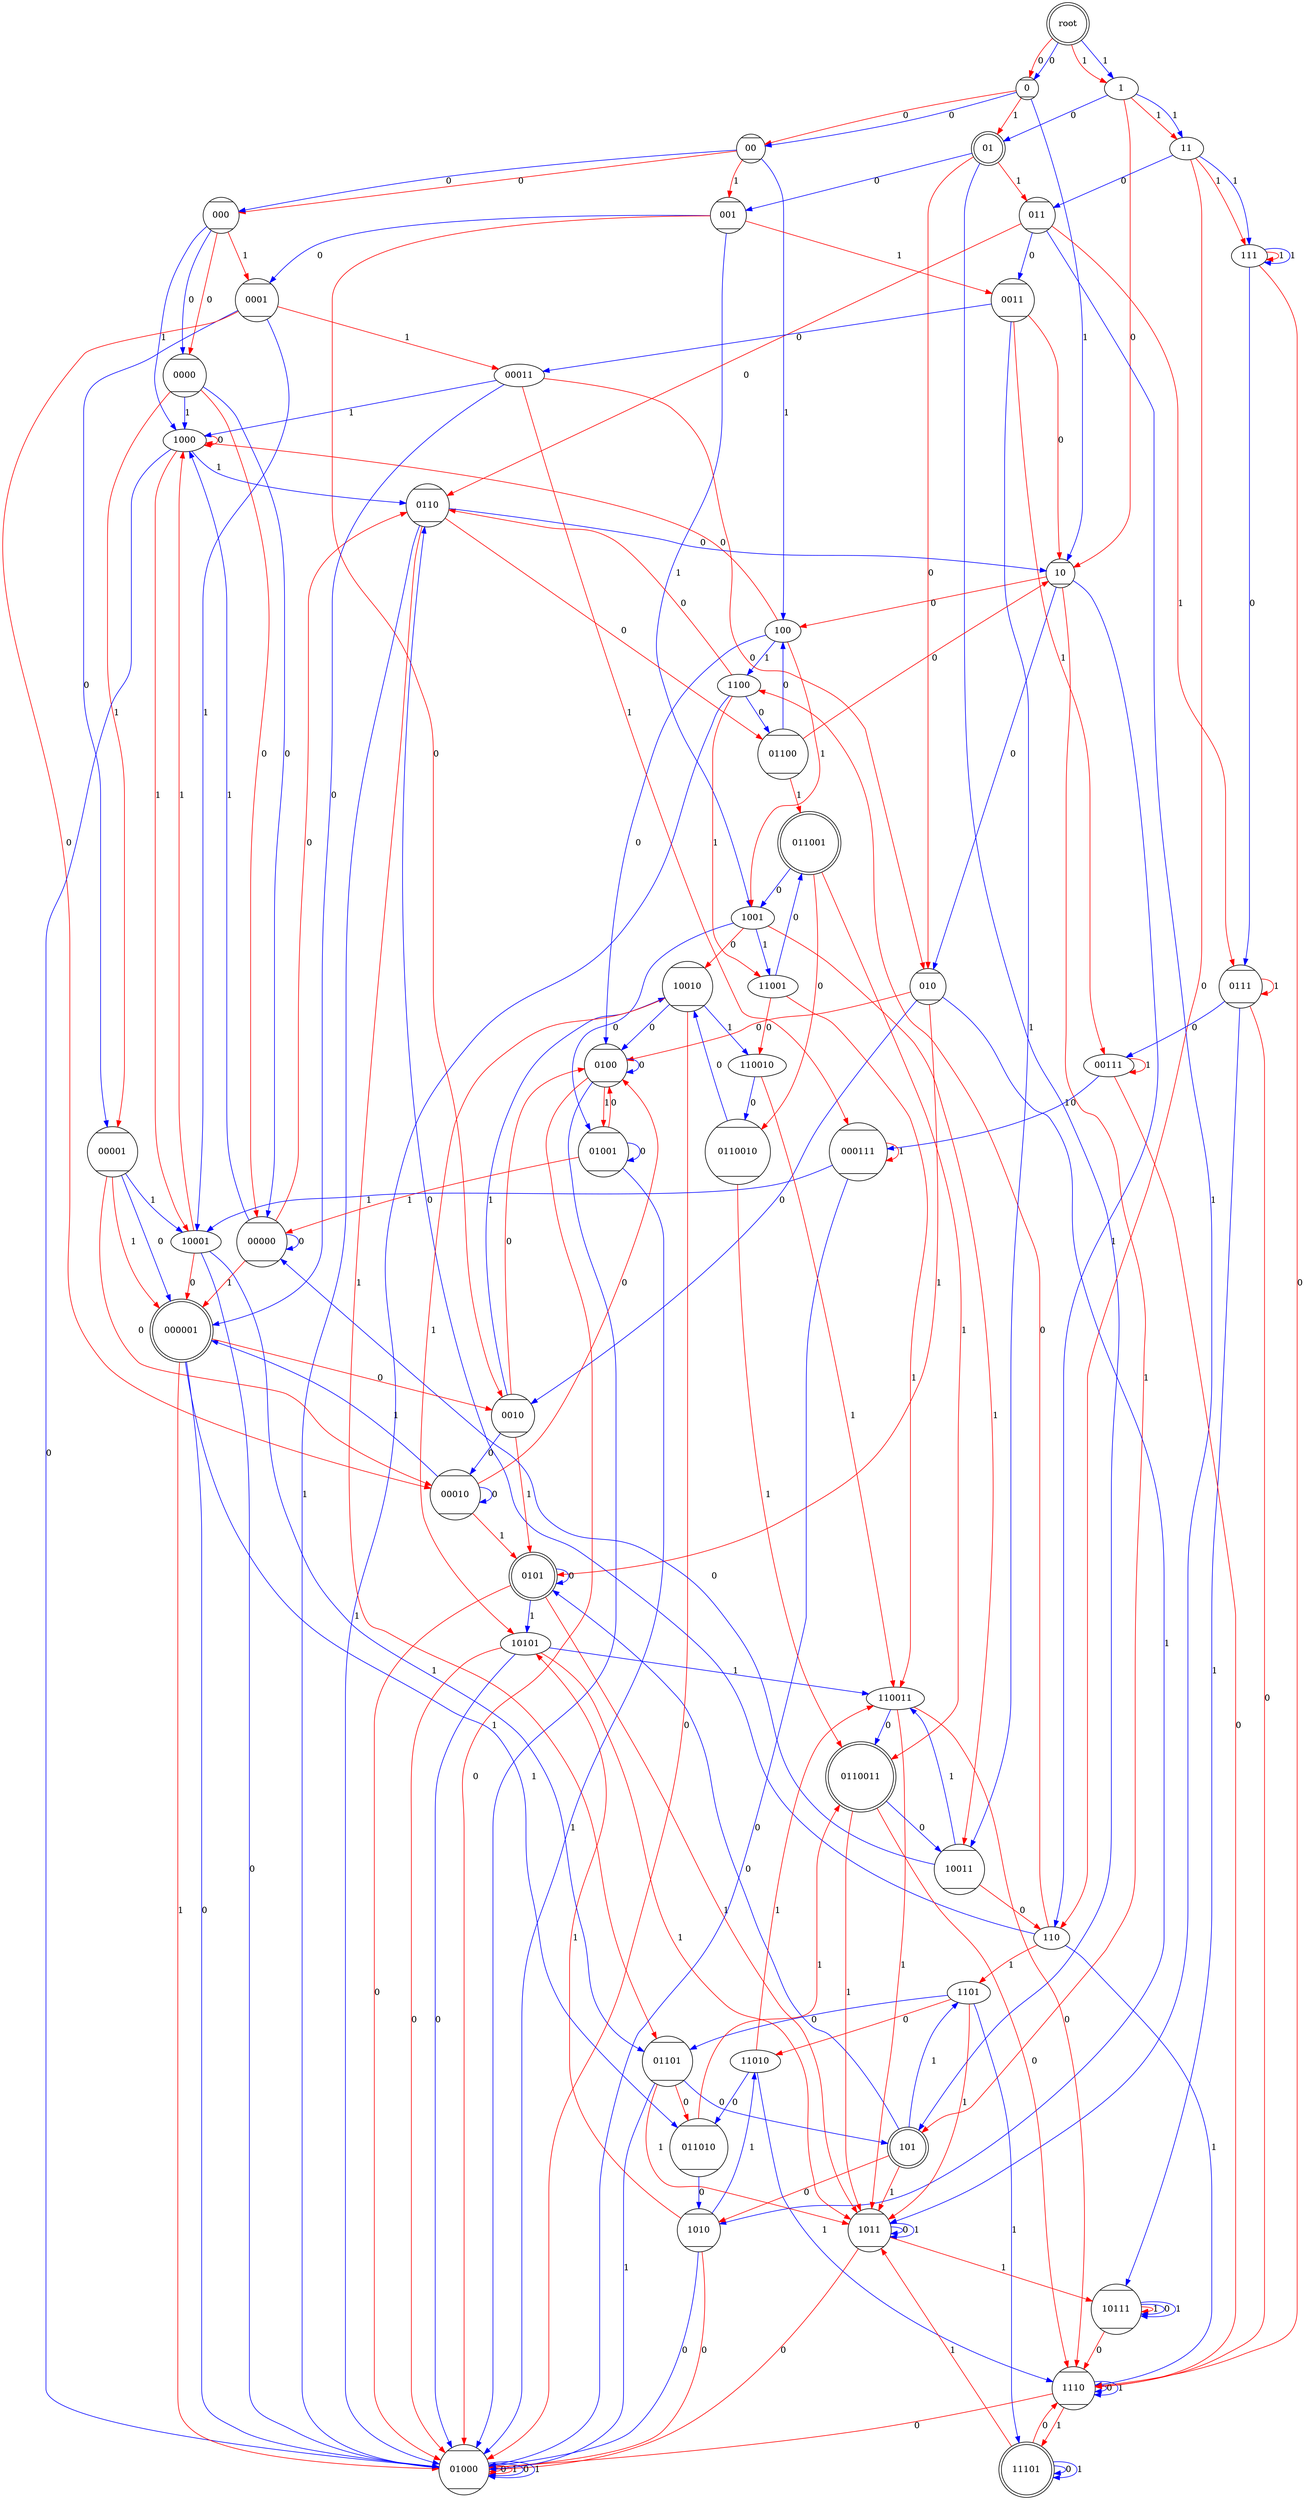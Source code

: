 digraph{ 
root  [shape = doublecircle]
0 [shape = Mcircle]
root -> 0 [color = red, label = 0] 
1
root -> 1 [color = red, label = 1] 
root -> 0 [color = blue, label = 0] 
root -> 1 [color = blue, label = 1] 
00 [shape = Mcircle]
0 -> 00 [color = red, label = 0] 
01 [shape = doublecircle]
0 -> 01 [color = red, label = 1] 
0 -> 00 [color = blue, label = 0] 
10 [shape = Mcircle]
0 -> 10 [color = blue, label = 1] 
1 -> 10 [color = red, label = 0] 
11
1 -> 11 [color = red, label = 1] 
1 -> 01 [color = blue, label = 0] 
1 -> 11 [color = blue, label = 1] 
000 [shape = Mcircle]
00 -> 000 [color = red, label = 0] 
001 [shape = Mcircle]
00 -> 001 [color = red, label = 1] 
00 -> 000 [color = blue, label = 0] 
100
00 -> 100 [color = blue, label = 1] 
010 [shape = Mcircle]
01 -> 010 [color = red, label = 0] 
011 [shape = Mcircle]
01 -> 011 [color = red, label = 1] 
01 -> 001 [color = blue, label = 0] 
101 [shape = doublecircle]
01 -> 101 [color = blue, label = 1] 
10 -> 100 [color = red, label = 0] 
10 -> 101 [color = red, label = 1] 
10 -> 010 [color = blue, label = 0] 
110
10 -> 110 [color = blue, label = 1] 
11 -> 110 [color = red, label = 0] 
111
11 -> 111 [color = red, label = 1] 
11 -> 011 [color = blue, label = 0] 
11 -> 111 [color = blue, label = 1] 
0000 [shape = Mcircle]
000 -> 0000 [color = red, label = 0] 
0001 [shape = Mcircle]
000 -> 0001 [color = red, label = 1] 
000 -> 0000 [color = blue, label = 0] 
1000
000 -> 1000 [color = blue, label = 1] 
0010 [shape = Mcircle]
001 -> 0010 [color = red, label = 0] 
0011 [shape = Mcircle]
001 -> 0011 [color = red, label = 1] 
001 -> 0001 [color = blue, label = 0] 
1001
001 -> 1001 [color = blue, label = 1] 
100 -> 1000 [color = red, label = 0] 
100 -> 1001 [color = red, label = 1] 
0100 [shape = Mcircle]
100 -> 0100 [color = blue, label = 0] 
1100
100 -> 1100 [color = blue, label = 1] 
010 -> 0100 [color = red, label = 0] 
0101 [shape = doublecircle]
010 -> 0101 [color = red, label = 1] 
010 -> 0010 [color = blue, label = 0] 
1010 [shape = Mcircle]
010 -> 1010 [color = blue, label = 1] 
0110 [shape = Mcircle]
011 -> 0110 [color = red, label = 0] 
0111 [shape = Mcircle]
011 -> 0111 [color = red, label = 1] 
011 -> 0011 [color = blue, label = 0] 
1011 [shape = Mcircle]
011 -> 1011 [color = blue, label = 1] 
101 -> 1010 [color = red, label = 0] 
101 -> 1011 [color = red, label = 1] 
101 -> 0101 [color = blue, label = 0] 
1101
101 -> 1101 [color = blue, label = 1] 
110 -> 1100 [color = red, label = 0] 
110 -> 1101 [color = red, label = 1] 
110 -> 0110 [color = blue, label = 0] 
1110 [shape = Mcircle]
110 -> 1110 [color = blue, label = 1] 
111 -> 1110 [color = red, label = 0] 
111 -> 111 [color = red, label = 1] 
111 -> 0111 [color = blue, label = 0] 
111 -> 111 [color = blue, label = 1] 
00000 [shape = Mcircle]
0000 -> 00000 [color = red, label = 0] 
00001 [shape = Mcircle]
0000 -> 00001 [color = red, label = 1] 
0000 -> 00000 [color = blue, label = 0] 
0000 -> 1000 [color = blue, label = 1] 
00010 [shape = Mcircle]
0001 -> 00010 [color = red, label = 0] 
00011
0001 -> 00011 [color = red, label = 1] 
0001 -> 00001 [color = blue, label = 0] 
10001
0001 -> 10001 [color = blue, label = 1] 
1000 -> 1000 [color = red, label = 0] 
1000 -> 10001 [color = red, label = 1] 
01000 [shape = Mcircle]
1000 -> 01000 [color = blue, label = 0] 
1000 -> 0110 [color = blue, label = 1] 
0010 -> 0100 [color = red, label = 0] 
0010 -> 0101 [color = red, label = 1] 
0010 -> 00010 [color = blue, label = 0] 
10010 [shape = Mcircle]
0010 -> 10010 [color = blue, label = 1] 
0011 -> 10 [color = red, label = 0] 
00111
0011 -> 00111 [color = red, label = 1] 
0011 -> 00011 [color = blue, label = 0] 
10011 [shape = Mcircle]
0011 -> 10011 [color = blue, label = 1] 
1001 -> 10010 [color = red, label = 0] 
1001 -> 10011 [color = red, label = 1] 
01001 [shape = Mcircle]
1001 -> 01001 [color = blue, label = 0] 
11001
1001 -> 11001 [color = blue, label = 1] 
0100 -> 01000 [color = red, label = 0] 
0100 -> 01001 [color = red, label = 1] 
0100 -> 0100 [color = blue, label = 0] 
0100 -> 01000 [color = blue, label = 1] 
1100 -> 0110 [color = red, label = 0] 
1100 -> 11001 [color = red, label = 1] 
01100 [shape = Mcircle]
1100 -> 01100 [color = blue, label = 0] 
1100 -> 01000 [color = blue, label = 1] 
0101 -> 01000 [color = red, label = 0] 
0101 -> 1011 [color = red, label = 1] 
0101 -> 0101 [color = blue, label = 0] 
10101
0101 -> 10101 [color = blue, label = 1] 
1010 -> 01000 [color = red, label = 0] 
1010 -> 10101 [color = red, label = 1] 
1010 -> 01000 [color = blue, label = 0] 
11010
1010 -> 11010 [color = blue, label = 1] 
0110 -> 01100 [color = red, label = 0] 
01101 [shape = Mcircle]
0110 -> 01101 [color = red, label = 1] 
0110 -> 10 [color = blue, label = 0] 
0110 -> 01000 [color = blue, label = 1] 
0111 -> 1110 [color = red, label = 0] 
0111 -> 0111 [color = red, label = 1] 
0111 -> 00111 [color = blue, label = 0] 
10111 [shape = Mcircle]
0111 -> 10111 [color = blue, label = 1] 
1011 -> 01000 [color = red, label = 0] 
1011 -> 10111 [color = red, label = 1] 
1011 -> 1011 [color = blue, label = 0] 
1011 -> 1011 [color = blue, label = 1] 
1101 -> 11010 [color = red, label = 0] 
1101 -> 1011 [color = red, label = 1] 
1101 -> 01101 [color = blue, label = 0] 
11101 [shape = doublecircle]
1101 -> 11101 [color = blue, label = 1] 
1110 -> 01000 [color = red, label = 0] 
1110 -> 11101 [color = red, label = 1] 
1110 -> 1110 [color = blue, label = 0] 
1110 -> 1110 [color = blue, label = 1] 
00000 -> 0110 [color = red, label = 0] 
000001 [shape = doublecircle]
00000 -> 000001 [color = red, label = 1] 
00000 -> 00000 [color = blue, label = 0] 
00000 -> 1000 [color = blue, label = 1] 
00001 -> 00010 [color = red, label = 0] 
00001 -> 000001 [color = red, label = 1] 
00001 -> 000001 [color = blue, label = 0] 
00001 -> 10001 [color = blue, label = 1] 
00010 -> 0100 [color = red, label = 0] 
00010 -> 0101 [color = red, label = 1] 
00010 -> 00010 [color = blue, label = 0] 
00010 -> 000001 [color = blue, label = 1] 
00011 -> 010 [color = red, label = 0] 
000111 [shape = Mcircle]
00011 -> 000111 [color = red, label = 1] 
00011 -> 000001 [color = blue, label = 0] 
00011 -> 1000 [color = blue, label = 1] 
10001 -> 000001 [color = red, label = 0] 
10001 -> 1000 [color = red, label = 1] 
10001 -> 01000 [color = blue, label = 0] 
10001 -> 01101 [color = blue, label = 1] 
01000 -> 01000 [color = red, label = 0] 
01000 -> 01000 [color = red, label = 1] 
01000 -> 01000 [color = blue, label = 0] 
01000 -> 01000 [color = blue, label = 1] 
10010 -> 01000 [color = red, label = 0] 
10010 -> 10101 [color = red, label = 1] 
10010 -> 0100 [color = blue, label = 0] 
110010
10010 -> 110010 [color = blue, label = 1] 
00111 -> 1110 [color = red, label = 0] 
00111 -> 00111 [color = red, label = 1] 
00111 -> 000111 [color = blue, label = 0] 
10011 -> 110 [color = red, label = 0] 
10011 -> 00000 [color = blue, label = 0] 
110011
10011 -> 110011 [color = blue, label = 1] 
01001 -> 0100 [color = red, label = 0] 
01001 -> 00000 [color = red, label = 1] 
01001 -> 01001 [color = blue, label = 0] 
01001 -> 01000 [color = blue, label = 1] 
11001 -> 110010 [color = red, label = 0] 
11001 -> 110011 [color = red, label = 1] 
011001 [shape = doublecircle]
11001 -> 011001 [color = blue, label = 0] 
01100 -> 10 [color = red, label = 0] 
01100 -> 011001 [color = red, label = 1] 
01100 -> 100 [color = blue, label = 0] 
10101 -> 01000 [color = red, label = 0] 
10101 -> 1011 [color = red, label = 1] 
10101 -> 01000 [color = blue, label = 0] 
10101 -> 110011 [color = blue, label = 1] 
11010 -> 110011 [color = red, label = 1] 
011010 [shape = Mcircle]
11010 -> 011010 [color = blue, label = 0] 
11010 -> 1110 [color = blue, label = 1] 
01101 -> 011010 [color = red, label = 0] 
01101 -> 1011 [color = red, label = 1] 
01101 -> 101 [color = blue, label = 0] 
01101 -> 01000 [color = blue, label = 1] 
10111 -> 1110 [color = red, label = 0] 
10111 -> 10111 [color = red, label = 1] 
10111 -> 10111 [color = blue, label = 0] 
10111 -> 10111 [color = blue, label = 1] 
11101 -> 1110 [color = red, label = 0] 
11101 -> 1011 [color = red, label = 1] 
11101 -> 11101 [color = blue, label = 0] 
11101 -> 11101 [color = blue, label = 1] 
000001 -> 0010 [color = red, label = 0] 
000001 -> 01000 [color = red, label = 1] 
000001 -> 01000 [color = blue, label = 0] 
000001 -> 011010 [color = blue, label = 1] 
000111 -> 000111 [color = red, label = 1] 
000111 -> 01000 [color = blue, label = 0] 
000111 -> 10001 [color = blue, label = 1] 
110010 -> 110011 [color = red, label = 1] 
0110010 [shape = Mcircle]
110010 -> 0110010 [color = blue, label = 0] 
110011 -> 1110 [color = red, label = 0] 
110011 -> 1011 [color = red, label = 1] 
0110011 [shape = doublecircle]
110011 -> 0110011 [color = blue, label = 0] 
011001 -> 0110010 [color = red, label = 0] 
011001 -> 0110011 [color = red, label = 1] 
011001 -> 1001 [color = blue, label = 0] 
011010 -> 0110011 [color = red, label = 1] 
011010 -> 1010 [color = blue, label = 0] 
0110010 -> 0110011 [color = red, label = 1] 
0110010 -> 10010 [color = blue, label = 0] 
0110011 -> 1110 [color = red, label = 0] 
0110011 -> 1011 [color = red, label = 1] 
0110011 -> 10011 [color = blue, label = 0] 
} 
